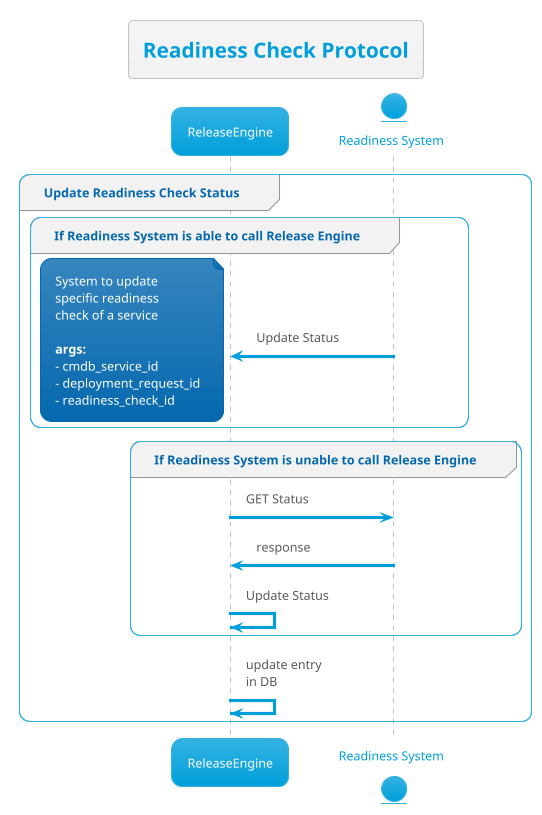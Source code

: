 @startuml
!theme bluegray
skinparam FooterFontColor black
skinparam DatabaseFontColor #007faf

' actor ReleaseManager as RM
' participant DeploymentDashboard as DD
participant ReleaseEngine as RE
' database deployment_ack_config_tab as ackDB
' database gitlab_project_tab as gitDB
' database deployment_request_tab as deplßoymentDB
' database gitlab_merge_request as MRDB
' entity gitLab as git
entity "Readiness System" as readinessSys

title Readiness Check Protocol

' RM -> DD : Execute operation

' group GET Readiness Checks
'     DD -> RE : GET service's\nReadinessChecks 
'     note left
'         Retrieve readiness checks
'         required for service

'         <b>args:
'         - cmdb_service_id
'         - deployment_request_id
'     end note
'     RE -> RE : GET ReadinessChecks\nin config
'     RE -> RE : init entry\nin DB
'     RE -> DD : Display
' end group

group Update Readiness Check Status
    group If Readiness System is able to call Release Engine
        readinessSys -> RE : Update Status
        note left
            System to update
            specific readiness
            check of a service

            <b>args:
            - cmdb_service_id
            - deployment_request_id
            - readiness_check_id
        end note
    end group
    group If Readiness System is unable to call Release Engine
        RE -> readinessSys : GET Status
        readinessSys -> RE : response
        RE -> RE : Update Status
    end group
    RE -> RE : update entry\nin DB
end group


@enduml